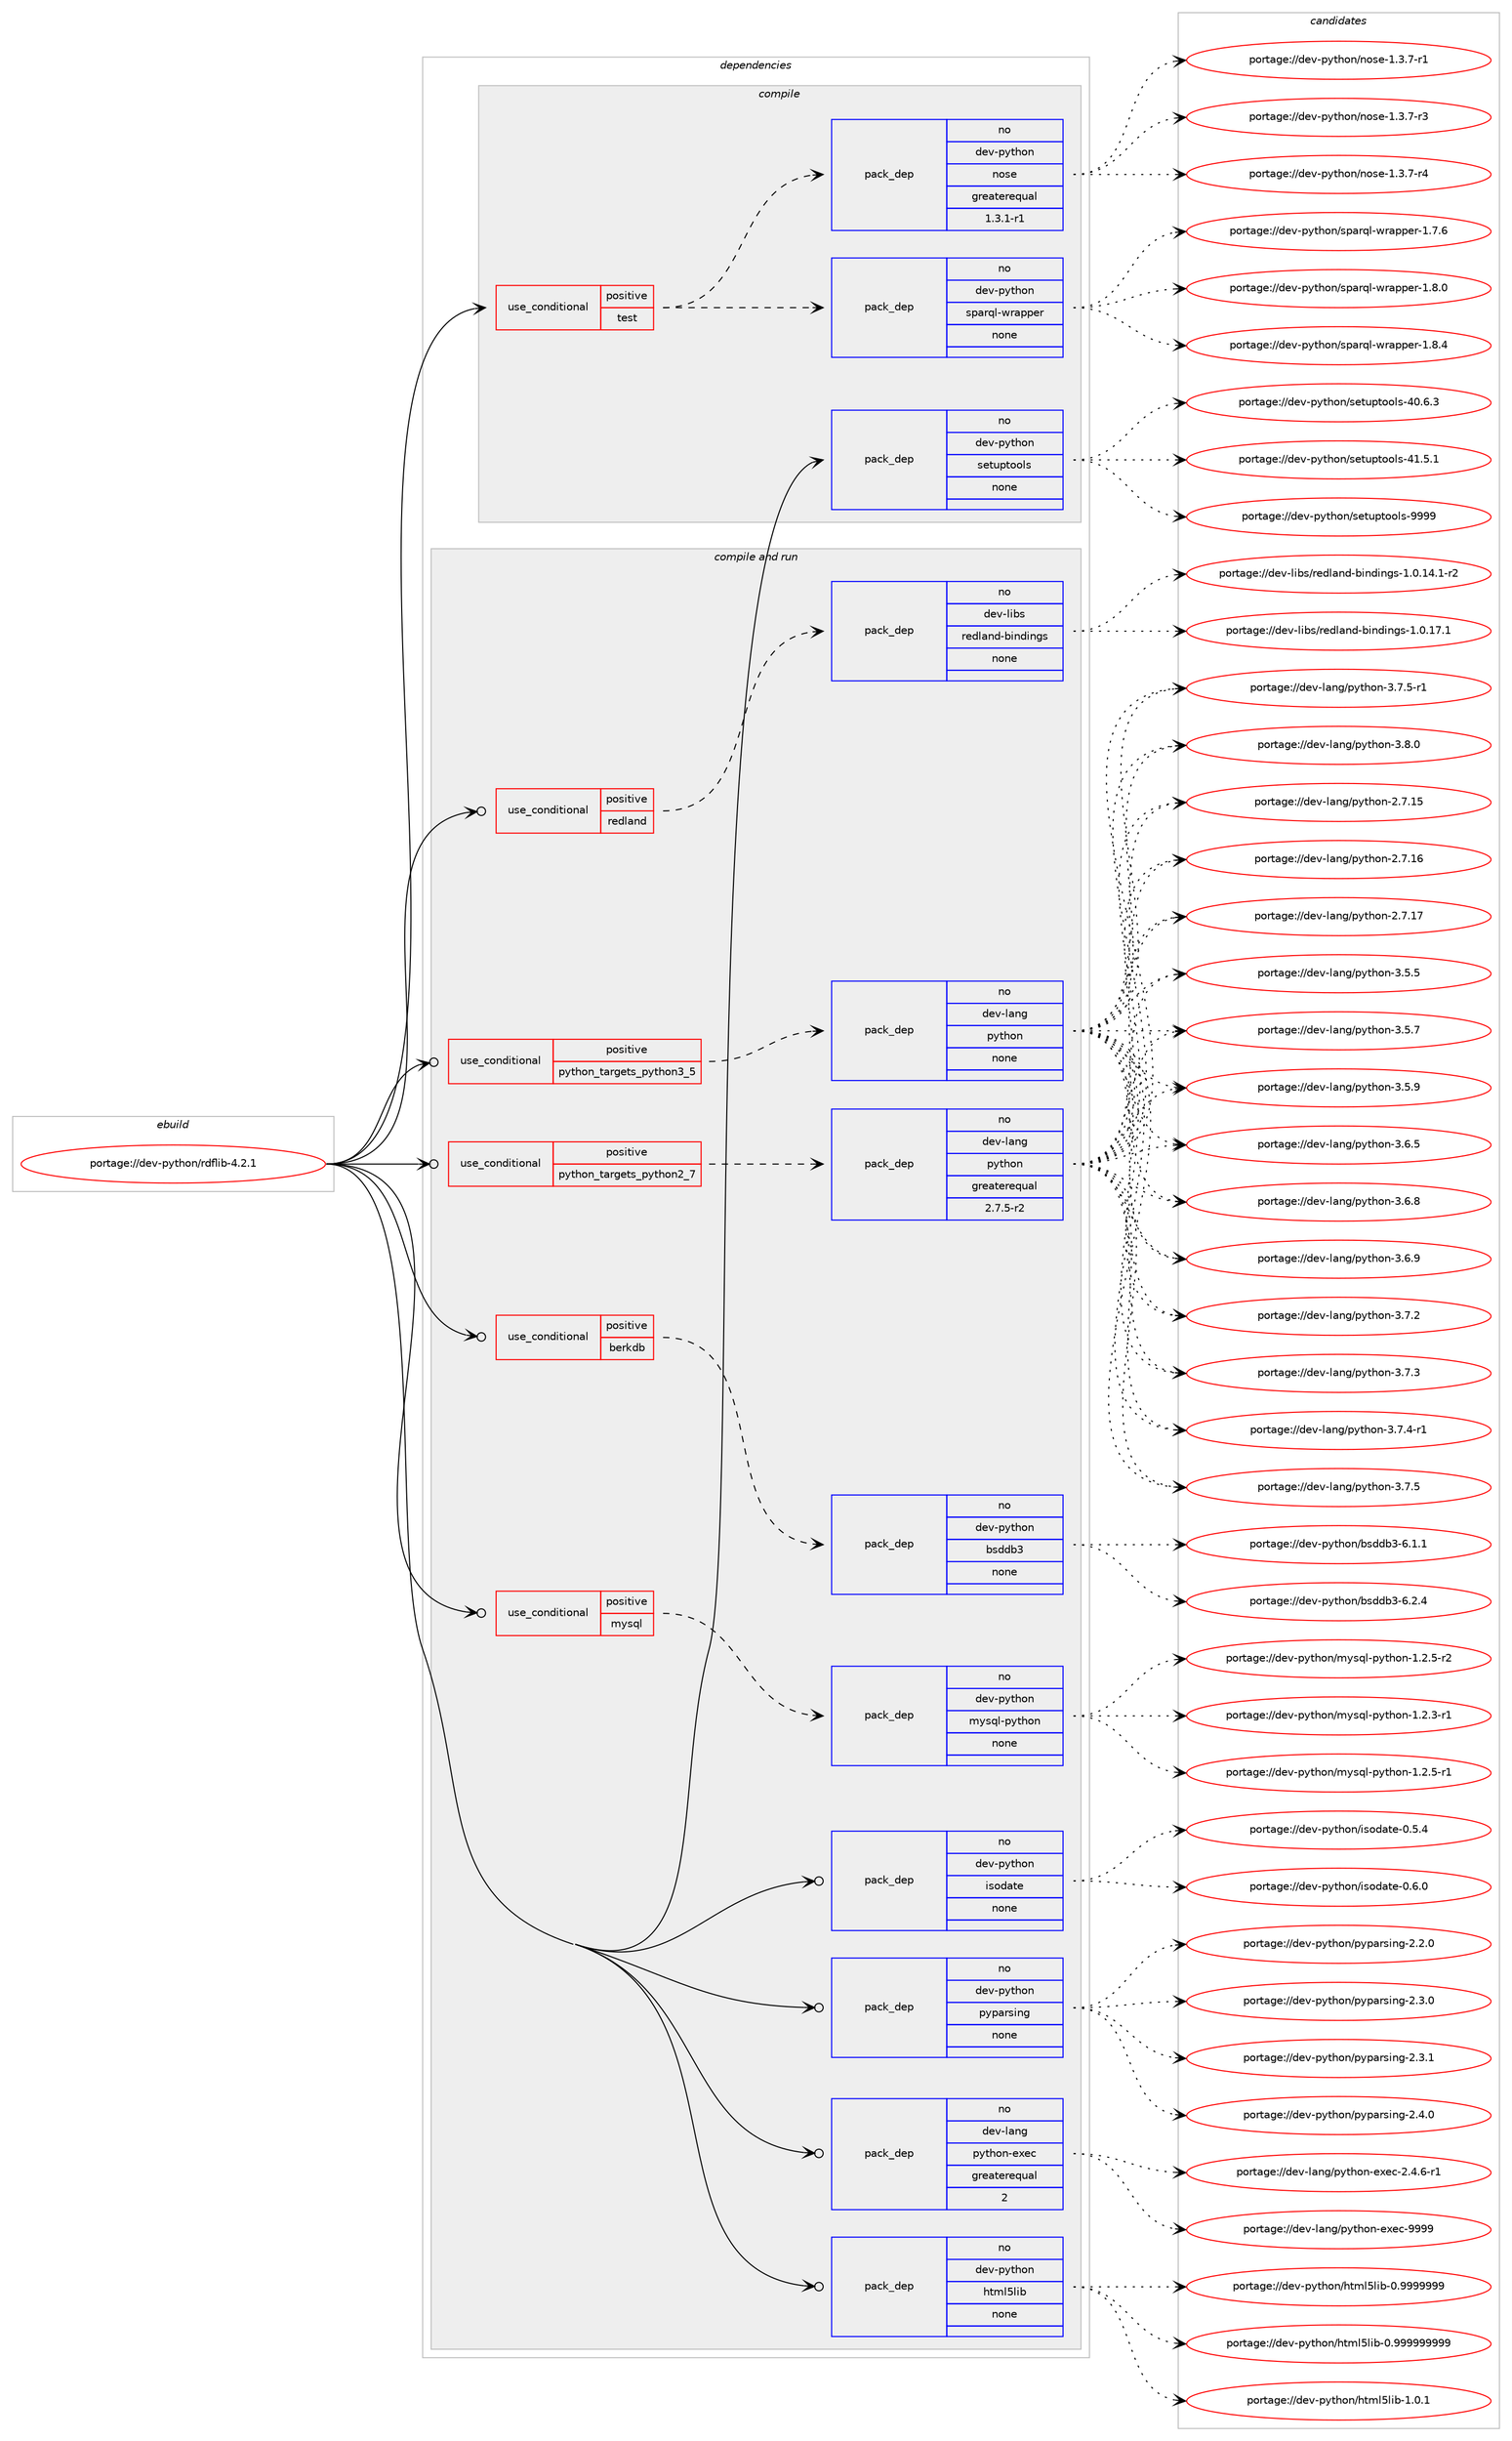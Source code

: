 digraph prolog {

# *************
# Graph options
# *************

newrank=true;
concentrate=true;
compound=true;
graph [rankdir=LR,fontname=Helvetica,fontsize=10,ranksep=1.5];#, ranksep=2.5, nodesep=0.2];
edge  [arrowhead=vee];
node  [fontname=Helvetica,fontsize=10];

# **********
# The ebuild
# **********

subgraph cluster_leftcol {
color=gray;
rank=same;
label=<<i>ebuild</i>>;
id [label="portage://dev-python/rdflib-4.2.1", color=red, width=4, href="../dev-python/rdflib-4.2.1.svg"];
}

# ****************
# The dependencies
# ****************

subgraph cluster_midcol {
color=gray;
label=<<i>dependencies</i>>;
subgraph cluster_compile {
fillcolor="#eeeeee";
style=filled;
label=<<i>compile</i>>;
subgraph cond37727 {
dependency169591 [label=<<TABLE BORDER="0" CELLBORDER="1" CELLSPACING="0" CELLPADDING="4"><TR><TD ROWSPAN="3" CELLPADDING="10">use_conditional</TD></TR><TR><TD>positive</TD></TR><TR><TD>test</TD></TR></TABLE>>, shape=none, color=red];
subgraph pack128463 {
dependency169592 [label=<<TABLE BORDER="0" CELLBORDER="1" CELLSPACING="0" CELLPADDING="4" WIDTH="220"><TR><TD ROWSPAN="6" CELLPADDING="30">pack_dep</TD></TR><TR><TD WIDTH="110">no</TD></TR><TR><TD>dev-python</TD></TR><TR><TD>sparql-wrapper</TD></TR><TR><TD>none</TD></TR><TR><TD></TD></TR></TABLE>>, shape=none, color=blue];
}
dependency169591:e -> dependency169592:w [weight=20,style="dashed",arrowhead="vee"];
subgraph pack128464 {
dependency169593 [label=<<TABLE BORDER="0" CELLBORDER="1" CELLSPACING="0" CELLPADDING="4" WIDTH="220"><TR><TD ROWSPAN="6" CELLPADDING="30">pack_dep</TD></TR><TR><TD WIDTH="110">no</TD></TR><TR><TD>dev-python</TD></TR><TR><TD>nose</TD></TR><TR><TD>greaterequal</TD></TR><TR><TD>1.3.1-r1</TD></TR></TABLE>>, shape=none, color=blue];
}
dependency169591:e -> dependency169593:w [weight=20,style="dashed",arrowhead="vee"];
}
id:e -> dependency169591:w [weight=20,style="solid",arrowhead="vee"];
subgraph pack128465 {
dependency169594 [label=<<TABLE BORDER="0" CELLBORDER="1" CELLSPACING="0" CELLPADDING="4" WIDTH="220"><TR><TD ROWSPAN="6" CELLPADDING="30">pack_dep</TD></TR><TR><TD WIDTH="110">no</TD></TR><TR><TD>dev-python</TD></TR><TR><TD>setuptools</TD></TR><TR><TD>none</TD></TR><TR><TD></TD></TR></TABLE>>, shape=none, color=blue];
}
id:e -> dependency169594:w [weight=20,style="solid",arrowhead="vee"];
}
subgraph cluster_compileandrun {
fillcolor="#eeeeee";
style=filled;
label=<<i>compile and run</i>>;
subgraph cond37728 {
dependency169595 [label=<<TABLE BORDER="0" CELLBORDER="1" CELLSPACING="0" CELLPADDING="4"><TR><TD ROWSPAN="3" CELLPADDING="10">use_conditional</TD></TR><TR><TD>positive</TD></TR><TR><TD>berkdb</TD></TR></TABLE>>, shape=none, color=red];
subgraph pack128466 {
dependency169596 [label=<<TABLE BORDER="0" CELLBORDER="1" CELLSPACING="0" CELLPADDING="4" WIDTH="220"><TR><TD ROWSPAN="6" CELLPADDING="30">pack_dep</TD></TR><TR><TD WIDTH="110">no</TD></TR><TR><TD>dev-python</TD></TR><TR><TD>bsddb3</TD></TR><TR><TD>none</TD></TR><TR><TD></TD></TR></TABLE>>, shape=none, color=blue];
}
dependency169595:e -> dependency169596:w [weight=20,style="dashed",arrowhead="vee"];
}
id:e -> dependency169595:w [weight=20,style="solid",arrowhead="odotvee"];
subgraph cond37729 {
dependency169597 [label=<<TABLE BORDER="0" CELLBORDER="1" CELLSPACING="0" CELLPADDING="4"><TR><TD ROWSPAN="3" CELLPADDING="10">use_conditional</TD></TR><TR><TD>positive</TD></TR><TR><TD>mysql</TD></TR></TABLE>>, shape=none, color=red];
subgraph pack128467 {
dependency169598 [label=<<TABLE BORDER="0" CELLBORDER="1" CELLSPACING="0" CELLPADDING="4" WIDTH="220"><TR><TD ROWSPAN="6" CELLPADDING="30">pack_dep</TD></TR><TR><TD WIDTH="110">no</TD></TR><TR><TD>dev-python</TD></TR><TR><TD>mysql-python</TD></TR><TR><TD>none</TD></TR><TR><TD></TD></TR></TABLE>>, shape=none, color=blue];
}
dependency169597:e -> dependency169598:w [weight=20,style="dashed",arrowhead="vee"];
}
id:e -> dependency169597:w [weight=20,style="solid",arrowhead="odotvee"];
subgraph cond37730 {
dependency169599 [label=<<TABLE BORDER="0" CELLBORDER="1" CELLSPACING="0" CELLPADDING="4"><TR><TD ROWSPAN="3" CELLPADDING="10">use_conditional</TD></TR><TR><TD>positive</TD></TR><TR><TD>python_targets_python2_7</TD></TR></TABLE>>, shape=none, color=red];
subgraph pack128468 {
dependency169600 [label=<<TABLE BORDER="0" CELLBORDER="1" CELLSPACING="0" CELLPADDING="4" WIDTH="220"><TR><TD ROWSPAN="6" CELLPADDING="30">pack_dep</TD></TR><TR><TD WIDTH="110">no</TD></TR><TR><TD>dev-lang</TD></TR><TR><TD>python</TD></TR><TR><TD>greaterequal</TD></TR><TR><TD>2.7.5-r2</TD></TR></TABLE>>, shape=none, color=blue];
}
dependency169599:e -> dependency169600:w [weight=20,style="dashed",arrowhead="vee"];
}
id:e -> dependency169599:w [weight=20,style="solid",arrowhead="odotvee"];
subgraph cond37731 {
dependency169601 [label=<<TABLE BORDER="0" CELLBORDER="1" CELLSPACING="0" CELLPADDING="4"><TR><TD ROWSPAN="3" CELLPADDING="10">use_conditional</TD></TR><TR><TD>positive</TD></TR><TR><TD>python_targets_python3_5</TD></TR></TABLE>>, shape=none, color=red];
subgraph pack128469 {
dependency169602 [label=<<TABLE BORDER="0" CELLBORDER="1" CELLSPACING="0" CELLPADDING="4" WIDTH="220"><TR><TD ROWSPAN="6" CELLPADDING="30">pack_dep</TD></TR><TR><TD WIDTH="110">no</TD></TR><TR><TD>dev-lang</TD></TR><TR><TD>python</TD></TR><TR><TD>none</TD></TR><TR><TD></TD></TR></TABLE>>, shape=none, color=blue];
}
dependency169601:e -> dependency169602:w [weight=20,style="dashed",arrowhead="vee"];
}
id:e -> dependency169601:w [weight=20,style="solid",arrowhead="odotvee"];
subgraph cond37732 {
dependency169603 [label=<<TABLE BORDER="0" CELLBORDER="1" CELLSPACING="0" CELLPADDING="4"><TR><TD ROWSPAN="3" CELLPADDING="10">use_conditional</TD></TR><TR><TD>positive</TD></TR><TR><TD>redland</TD></TR></TABLE>>, shape=none, color=red];
subgraph pack128470 {
dependency169604 [label=<<TABLE BORDER="0" CELLBORDER="1" CELLSPACING="0" CELLPADDING="4" WIDTH="220"><TR><TD ROWSPAN="6" CELLPADDING="30">pack_dep</TD></TR><TR><TD WIDTH="110">no</TD></TR><TR><TD>dev-libs</TD></TR><TR><TD>redland-bindings</TD></TR><TR><TD>none</TD></TR><TR><TD></TD></TR></TABLE>>, shape=none, color=blue];
}
dependency169603:e -> dependency169604:w [weight=20,style="dashed",arrowhead="vee"];
}
id:e -> dependency169603:w [weight=20,style="solid",arrowhead="odotvee"];
subgraph pack128471 {
dependency169605 [label=<<TABLE BORDER="0" CELLBORDER="1" CELLSPACING="0" CELLPADDING="4" WIDTH="220"><TR><TD ROWSPAN="6" CELLPADDING="30">pack_dep</TD></TR><TR><TD WIDTH="110">no</TD></TR><TR><TD>dev-lang</TD></TR><TR><TD>python-exec</TD></TR><TR><TD>greaterequal</TD></TR><TR><TD>2</TD></TR></TABLE>>, shape=none, color=blue];
}
id:e -> dependency169605:w [weight=20,style="solid",arrowhead="odotvee"];
subgraph pack128472 {
dependency169606 [label=<<TABLE BORDER="0" CELLBORDER="1" CELLSPACING="0" CELLPADDING="4" WIDTH="220"><TR><TD ROWSPAN="6" CELLPADDING="30">pack_dep</TD></TR><TR><TD WIDTH="110">no</TD></TR><TR><TD>dev-python</TD></TR><TR><TD>html5lib</TD></TR><TR><TD>none</TD></TR><TR><TD></TD></TR></TABLE>>, shape=none, color=blue];
}
id:e -> dependency169606:w [weight=20,style="solid",arrowhead="odotvee"];
subgraph pack128473 {
dependency169607 [label=<<TABLE BORDER="0" CELLBORDER="1" CELLSPACING="0" CELLPADDING="4" WIDTH="220"><TR><TD ROWSPAN="6" CELLPADDING="30">pack_dep</TD></TR><TR><TD WIDTH="110">no</TD></TR><TR><TD>dev-python</TD></TR><TR><TD>isodate</TD></TR><TR><TD>none</TD></TR><TR><TD></TD></TR></TABLE>>, shape=none, color=blue];
}
id:e -> dependency169607:w [weight=20,style="solid",arrowhead="odotvee"];
subgraph pack128474 {
dependency169608 [label=<<TABLE BORDER="0" CELLBORDER="1" CELLSPACING="0" CELLPADDING="4" WIDTH="220"><TR><TD ROWSPAN="6" CELLPADDING="30">pack_dep</TD></TR><TR><TD WIDTH="110">no</TD></TR><TR><TD>dev-python</TD></TR><TR><TD>pyparsing</TD></TR><TR><TD>none</TD></TR><TR><TD></TD></TR></TABLE>>, shape=none, color=blue];
}
id:e -> dependency169608:w [weight=20,style="solid",arrowhead="odotvee"];
}
subgraph cluster_run {
fillcolor="#eeeeee";
style=filled;
label=<<i>run</i>>;
}
}

# **************
# The candidates
# **************

subgraph cluster_choices {
rank=same;
color=gray;
label=<<i>candidates</i>>;

subgraph choice128463 {
color=black;
nodesep=1;
choiceportage1001011184511212111610411111047115112971141131084511911497112112101114454946554654 [label="portage://dev-python/sparql-wrapper-1.7.6", color=red, width=4,href="../dev-python/sparql-wrapper-1.7.6.svg"];
choiceportage1001011184511212111610411111047115112971141131084511911497112112101114454946564648 [label="portage://dev-python/sparql-wrapper-1.8.0", color=red, width=4,href="../dev-python/sparql-wrapper-1.8.0.svg"];
choiceportage1001011184511212111610411111047115112971141131084511911497112112101114454946564652 [label="portage://dev-python/sparql-wrapper-1.8.4", color=red, width=4,href="../dev-python/sparql-wrapper-1.8.4.svg"];
dependency169592:e -> choiceportage1001011184511212111610411111047115112971141131084511911497112112101114454946554654:w [style=dotted,weight="100"];
dependency169592:e -> choiceportage1001011184511212111610411111047115112971141131084511911497112112101114454946564648:w [style=dotted,weight="100"];
dependency169592:e -> choiceportage1001011184511212111610411111047115112971141131084511911497112112101114454946564652:w [style=dotted,weight="100"];
}
subgraph choice128464 {
color=black;
nodesep=1;
choiceportage10010111845112121116104111110471101111151014549465146554511449 [label="portage://dev-python/nose-1.3.7-r1", color=red, width=4,href="../dev-python/nose-1.3.7-r1.svg"];
choiceportage10010111845112121116104111110471101111151014549465146554511451 [label="portage://dev-python/nose-1.3.7-r3", color=red, width=4,href="../dev-python/nose-1.3.7-r3.svg"];
choiceportage10010111845112121116104111110471101111151014549465146554511452 [label="portage://dev-python/nose-1.3.7-r4", color=red, width=4,href="../dev-python/nose-1.3.7-r4.svg"];
dependency169593:e -> choiceportage10010111845112121116104111110471101111151014549465146554511449:w [style=dotted,weight="100"];
dependency169593:e -> choiceportage10010111845112121116104111110471101111151014549465146554511451:w [style=dotted,weight="100"];
dependency169593:e -> choiceportage10010111845112121116104111110471101111151014549465146554511452:w [style=dotted,weight="100"];
}
subgraph choice128465 {
color=black;
nodesep=1;
choiceportage100101118451121211161041111104711510111611711211611111110811545524846544651 [label="portage://dev-python/setuptools-40.6.3", color=red, width=4,href="../dev-python/setuptools-40.6.3.svg"];
choiceportage100101118451121211161041111104711510111611711211611111110811545524946534649 [label="portage://dev-python/setuptools-41.5.1", color=red, width=4,href="../dev-python/setuptools-41.5.1.svg"];
choiceportage10010111845112121116104111110471151011161171121161111111081154557575757 [label="portage://dev-python/setuptools-9999", color=red, width=4,href="../dev-python/setuptools-9999.svg"];
dependency169594:e -> choiceportage100101118451121211161041111104711510111611711211611111110811545524846544651:w [style=dotted,weight="100"];
dependency169594:e -> choiceportage100101118451121211161041111104711510111611711211611111110811545524946534649:w [style=dotted,weight="100"];
dependency169594:e -> choiceportage10010111845112121116104111110471151011161171121161111111081154557575757:w [style=dotted,weight="100"];
}
subgraph choice128466 {
color=black;
nodesep=1;
choiceportage1001011184511212111610411111047981151001009851455446494649 [label="portage://dev-python/bsddb3-6.1.1", color=red, width=4,href="../dev-python/bsddb3-6.1.1.svg"];
choiceportage1001011184511212111610411111047981151001009851455446504652 [label="portage://dev-python/bsddb3-6.2.4", color=red, width=4,href="../dev-python/bsddb3-6.2.4.svg"];
dependency169596:e -> choiceportage1001011184511212111610411111047981151001009851455446494649:w [style=dotted,weight="100"];
dependency169596:e -> choiceportage1001011184511212111610411111047981151001009851455446504652:w [style=dotted,weight="100"];
}
subgraph choice128467 {
color=black;
nodesep=1;
choiceportage1001011184511212111610411111047109121115113108451121211161041111104549465046514511449 [label="portage://dev-python/mysql-python-1.2.3-r1", color=red, width=4,href="../dev-python/mysql-python-1.2.3-r1.svg"];
choiceportage1001011184511212111610411111047109121115113108451121211161041111104549465046534511449 [label="portage://dev-python/mysql-python-1.2.5-r1", color=red, width=4,href="../dev-python/mysql-python-1.2.5-r1.svg"];
choiceportage1001011184511212111610411111047109121115113108451121211161041111104549465046534511450 [label="portage://dev-python/mysql-python-1.2.5-r2", color=red, width=4,href="../dev-python/mysql-python-1.2.5-r2.svg"];
dependency169598:e -> choiceportage1001011184511212111610411111047109121115113108451121211161041111104549465046514511449:w [style=dotted,weight="100"];
dependency169598:e -> choiceportage1001011184511212111610411111047109121115113108451121211161041111104549465046534511449:w [style=dotted,weight="100"];
dependency169598:e -> choiceportage1001011184511212111610411111047109121115113108451121211161041111104549465046534511450:w [style=dotted,weight="100"];
}
subgraph choice128468 {
color=black;
nodesep=1;
choiceportage10010111845108971101034711212111610411111045504655464953 [label="portage://dev-lang/python-2.7.15", color=red, width=4,href="../dev-lang/python-2.7.15.svg"];
choiceportage10010111845108971101034711212111610411111045504655464954 [label="portage://dev-lang/python-2.7.16", color=red, width=4,href="../dev-lang/python-2.7.16.svg"];
choiceportage10010111845108971101034711212111610411111045504655464955 [label="portage://dev-lang/python-2.7.17", color=red, width=4,href="../dev-lang/python-2.7.17.svg"];
choiceportage100101118451089711010347112121116104111110455146534653 [label="portage://dev-lang/python-3.5.5", color=red, width=4,href="../dev-lang/python-3.5.5.svg"];
choiceportage100101118451089711010347112121116104111110455146534655 [label="portage://dev-lang/python-3.5.7", color=red, width=4,href="../dev-lang/python-3.5.7.svg"];
choiceportage100101118451089711010347112121116104111110455146534657 [label="portage://dev-lang/python-3.5.9", color=red, width=4,href="../dev-lang/python-3.5.9.svg"];
choiceportage100101118451089711010347112121116104111110455146544653 [label="portage://dev-lang/python-3.6.5", color=red, width=4,href="../dev-lang/python-3.6.5.svg"];
choiceportage100101118451089711010347112121116104111110455146544656 [label="portage://dev-lang/python-3.6.8", color=red, width=4,href="../dev-lang/python-3.6.8.svg"];
choiceportage100101118451089711010347112121116104111110455146544657 [label="portage://dev-lang/python-3.6.9", color=red, width=4,href="../dev-lang/python-3.6.9.svg"];
choiceportage100101118451089711010347112121116104111110455146554650 [label="portage://dev-lang/python-3.7.2", color=red, width=4,href="../dev-lang/python-3.7.2.svg"];
choiceportage100101118451089711010347112121116104111110455146554651 [label="portage://dev-lang/python-3.7.3", color=red, width=4,href="../dev-lang/python-3.7.3.svg"];
choiceportage1001011184510897110103471121211161041111104551465546524511449 [label="portage://dev-lang/python-3.7.4-r1", color=red, width=4,href="../dev-lang/python-3.7.4-r1.svg"];
choiceportage100101118451089711010347112121116104111110455146554653 [label="portage://dev-lang/python-3.7.5", color=red, width=4,href="../dev-lang/python-3.7.5.svg"];
choiceportage1001011184510897110103471121211161041111104551465546534511449 [label="portage://dev-lang/python-3.7.5-r1", color=red, width=4,href="../dev-lang/python-3.7.5-r1.svg"];
choiceportage100101118451089711010347112121116104111110455146564648 [label="portage://dev-lang/python-3.8.0", color=red, width=4,href="../dev-lang/python-3.8.0.svg"];
dependency169600:e -> choiceportage10010111845108971101034711212111610411111045504655464953:w [style=dotted,weight="100"];
dependency169600:e -> choiceportage10010111845108971101034711212111610411111045504655464954:w [style=dotted,weight="100"];
dependency169600:e -> choiceportage10010111845108971101034711212111610411111045504655464955:w [style=dotted,weight="100"];
dependency169600:e -> choiceportage100101118451089711010347112121116104111110455146534653:w [style=dotted,weight="100"];
dependency169600:e -> choiceportage100101118451089711010347112121116104111110455146534655:w [style=dotted,weight="100"];
dependency169600:e -> choiceportage100101118451089711010347112121116104111110455146534657:w [style=dotted,weight="100"];
dependency169600:e -> choiceportage100101118451089711010347112121116104111110455146544653:w [style=dotted,weight="100"];
dependency169600:e -> choiceportage100101118451089711010347112121116104111110455146544656:w [style=dotted,weight="100"];
dependency169600:e -> choiceportage100101118451089711010347112121116104111110455146544657:w [style=dotted,weight="100"];
dependency169600:e -> choiceportage100101118451089711010347112121116104111110455146554650:w [style=dotted,weight="100"];
dependency169600:e -> choiceportage100101118451089711010347112121116104111110455146554651:w [style=dotted,weight="100"];
dependency169600:e -> choiceportage1001011184510897110103471121211161041111104551465546524511449:w [style=dotted,weight="100"];
dependency169600:e -> choiceportage100101118451089711010347112121116104111110455146554653:w [style=dotted,weight="100"];
dependency169600:e -> choiceportage1001011184510897110103471121211161041111104551465546534511449:w [style=dotted,weight="100"];
dependency169600:e -> choiceportage100101118451089711010347112121116104111110455146564648:w [style=dotted,weight="100"];
}
subgraph choice128469 {
color=black;
nodesep=1;
choiceportage10010111845108971101034711212111610411111045504655464953 [label="portage://dev-lang/python-2.7.15", color=red, width=4,href="../dev-lang/python-2.7.15.svg"];
choiceportage10010111845108971101034711212111610411111045504655464954 [label="portage://dev-lang/python-2.7.16", color=red, width=4,href="../dev-lang/python-2.7.16.svg"];
choiceportage10010111845108971101034711212111610411111045504655464955 [label="portage://dev-lang/python-2.7.17", color=red, width=4,href="../dev-lang/python-2.7.17.svg"];
choiceportage100101118451089711010347112121116104111110455146534653 [label="portage://dev-lang/python-3.5.5", color=red, width=4,href="../dev-lang/python-3.5.5.svg"];
choiceportage100101118451089711010347112121116104111110455146534655 [label="portage://dev-lang/python-3.5.7", color=red, width=4,href="../dev-lang/python-3.5.7.svg"];
choiceportage100101118451089711010347112121116104111110455146534657 [label="portage://dev-lang/python-3.5.9", color=red, width=4,href="../dev-lang/python-3.5.9.svg"];
choiceportage100101118451089711010347112121116104111110455146544653 [label="portage://dev-lang/python-3.6.5", color=red, width=4,href="../dev-lang/python-3.6.5.svg"];
choiceportage100101118451089711010347112121116104111110455146544656 [label="portage://dev-lang/python-3.6.8", color=red, width=4,href="../dev-lang/python-3.6.8.svg"];
choiceportage100101118451089711010347112121116104111110455146544657 [label="portage://dev-lang/python-3.6.9", color=red, width=4,href="../dev-lang/python-3.6.9.svg"];
choiceportage100101118451089711010347112121116104111110455146554650 [label="portage://dev-lang/python-3.7.2", color=red, width=4,href="../dev-lang/python-3.7.2.svg"];
choiceportage100101118451089711010347112121116104111110455146554651 [label="portage://dev-lang/python-3.7.3", color=red, width=4,href="../dev-lang/python-3.7.3.svg"];
choiceportage1001011184510897110103471121211161041111104551465546524511449 [label="portage://dev-lang/python-3.7.4-r1", color=red, width=4,href="../dev-lang/python-3.7.4-r1.svg"];
choiceportage100101118451089711010347112121116104111110455146554653 [label="portage://dev-lang/python-3.7.5", color=red, width=4,href="../dev-lang/python-3.7.5.svg"];
choiceportage1001011184510897110103471121211161041111104551465546534511449 [label="portage://dev-lang/python-3.7.5-r1", color=red, width=4,href="../dev-lang/python-3.7.5-r1.svg"];
choiceportage100101118451089711010347112121116104111110455146564648 [label="portage://dev-lang/python-3.8.0", color=red, width=4,href="../dev-lang/python-3.8.0.svg"];
dependency169602:e -> choiceportage10010111845108971101034711212111610411111045504655464953:w [style=dotted,weight="100"];
dependency169602:e -> choiceportage10010111845108971101034711212111610411111045504655464954:w [style=dotted,weight="100"];
dependency169602:e -> choiceportage10010111845108971101034711212111610411111045504655464955:w [style=dotted,weight="100"];
dependency169602:e -> choiceportage100101118451089711010347112121116104111110455146534653:w [style=dotted,weight="100"];
dependency169602:e -> choiceportage100101118451089711010347112121116104111110455146534655:w [style=dotted,weight="100"];
dependency169602:e -> choiceportage100101118451089711010347112121116104111110455146534657:w [style=dotted,weight="100"];
dependency169602:e -> choiceportage100101118451089711010347112121116104111110455146544653:w [style=dotted,weight="100"];
dependency169602:e -> choiceportage100101118451089711010347112121116104111110455146544656:w [style=dotted,weight="100"];
dependency169602:e -> choiceportage100101118451089711010347112121116104111110455146544657:w [style=dotted,weight="100"];
dependency169602:e -> choiceportage100101118451089711010347112121116104111110455146554650:w [style=dotted,weight="100"];
dependency169602:e -> choiceportage100101118451089711010347112121116104111110455146554651:w [style=dotted,weight="100"];
dependency169602:e -> choiceportage1001011184510897110103471121211161041111104551465546524511449:w [style=dotted,weight="100"];
dependency169602:e -> choiceportage100101118451089711010347112121116104111110455146554653:w [style=dotted,weight="100"];
dependency169602:e -> choiceportage1001011184510897110103471121211161041111104551465546534511449:w [style=dotted,weight="100"];
dependency169602:e -> choiceportage100101118451089711010347112121116104111110455146564648:w [style=dotted,weight="100"];
}
subgraph choice128470 {
color=black;
nodesep=1;
choiceportage1001011184510810598115471141011001089711010045981051101001051101031154549464846495246494511450 [label="portage://dev-libs/redland-bindings-1.0.14.1-r2", color=red, width=4,href="../dev-libs/redland-bindings-1.0.14.1-r2.svg"];
choiceportage100101118451081059811547114101100108971101004598105110100105110103115454946484649554649 [label="portage://dev-libs/redland-bindings-1.0.17.1", color=red, width=4,href="../dev-libs/redland-bindings-1.0.17.1.svg"];
dependency169604:e -> choiceportage1001011184510810598115471141011001089711010045981051101001051101031154549464846495246494511450:w [style=dotted,weight="100"];
dependency169604:e -> choiceportage100101118451081059811547114101100108971101004598105110100105110103115454946484649554649:w [style=dotted,weight="100"];
}
subgraph choice128471 {
color=black;
nodesep=1;
choiceportage10010111845108971101034711212111610411111045101120101994550465246544511449 [label="portage://dev-lang/python-exec-2.4.6-r1", color=red, width=4,href="../dev-lang/python-exec-2.4.6-r1.svg"];
choiceportage10010111845108971101034711212111610411111045101120101994557575757 [label="portage://dev-lang/python-exec-9999", color=red, width=4,href="../dev-lang/python-exec-9999.svg"];
dependency169605:e -> choiceportage10010111845108971101034711212111610411111045101120101994550465246544511449:w [style=dotted,weight="100"];
dependency169605:e -> choiceportage10010111845108971101034711212111610411111045101120101994557575757:w [style=dotted,weight="100"];
}
subgraph choice128472 {
color=black;
nodesep=1;
choiceportage1001011184511212111610411111047104116109108531081059845484657575757575757 [label="portage://dev-python/html5lib-0.9999999", color=red, width=4,href="../dev-python/html5lib-0.9999999.svg"];
choiceportage10010111845112121116104111110471041161091085310810598454846575757575757575757 [label="portage://dev-python/html5lib-0.999999999", color=red, width=4,href="../dev-python/html5lib-0.999999999.svg"];
choiceportage10010111845112121116104111110471041161091085310810598454946484649 [label="portage://dev-python/html5lib-1.0.1", color=red, width=4,href="../dev-python/html5lib-1.0.1.svg"];
dependency169606:e -> choiceportage1001011184511212111610411111047104116109108531081059845484657575757575757:w [style=dotted,weight="100"];
dependency169606:e -> choiceportage10010111845112121116104111110471041161091085310810598454846575757575757575757:w [style=dotted,weight="100"];
dependency169606:e -> choiceportage10010111845112121116104111110471041161091085310810598454946484649:w [style=dotted,weight="100"];
}
subgraph choice128473 {
color=black;
nodesep=1;
choiceportage100101118451121211161041111104710511511110097116101454846534652 [label="portage://dev-python/isodate-0.5.4", color=red, width=4,href="../dev-python/isodate-0.5.4.svg"];
choiceportage100101118451121211161041111104710511511110097116101454846544648 [label="portage://dev-python/isodate-0.6.0", color=red, width=4,href="../dev-python/isodate-0.6.0.svg"];
dependency169607:e -> choiceportage100101118451121211161041111104710511511110097116101454846534652:w [style=dotted,weight="100"];
dependency169607:e -> choiceportage100101118451121211161041111104710511511110097116101454846544648:w [style=dotted,weight="100"];
}
subgraph choice128474 {
color=black;
nodesep=1;
choiceportage100101118451121211161041111104711212111297114115105110103455046504648 [label="portage://dev-python/pyparsing-2.2.0", color=red, width=4,href="../dev-python/pyparsing-2.2.0.svg"];
choiceportage100101118451121211161041111104711212111297114115105110103455046514648 [label="portage://dev-python/pyparsing-2.3.0", color=red, width=4,href="../dev-python/pyparsing-2.3.0.svg"];
choiceportage100101118451121211161041111104711212111297114115105110103455046514649 [label="portage://dev-python/pyparsing-2.3.1", color=red, width=4,href="../dev-python/pyparsing-2.3.1.svg"];
choiceportage100101118451121211161041111104711212111297114115105110103455046524648 [label="portage://dev-python/pyparsing-2.4.0", color=red, width=4,href="../dev-python/pyparsing-2.4.0.svg"];
dependency169608:e -> choiceportage100101118451121211161041111104711212111297114115105110103455046504648:w [style=dotted,weight="100"];
dependency169608:e -> choiceportage100101118451121211161041111104711212111297114115105110103455046514648:w [style=dotted,weight="100"];
dependency169608:e -> choiceportage100101118451121211161041111104711212111297114115105110103455046514649:w [style=dotted,weight="100"];
dependency169608:e -> choiceportage100101118451121211161041111104711212111297114115105110103455046524648:w [style=dotted,weight="100"];
}
}

}
